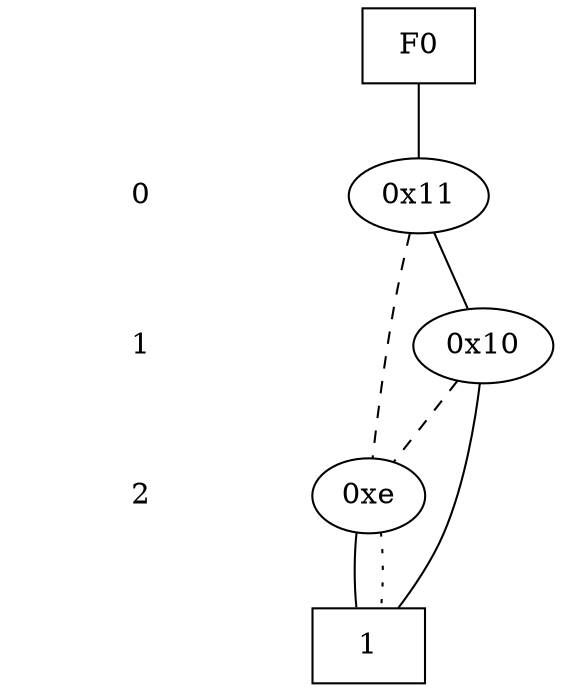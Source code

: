 digraph "DD" {
size = "7.5,10"
center = true;
edge [dir = none];
{ node [shape = plaintext];
  edge [style = invis];
  "CONST NODES" [style = invis];
" 0 " -> " 1 " -> " 2 " -> "CONST NODES"; 
}
{ rank = same; node [shape = box]; edge [style = invis];
"F0"; }
{ rank = same; " 0 ";
"0x11";
}
{ rank = same; " 1 ";
"0x10";
}
{ rank = same; " 2 ";
"0xe";
}
{ rank = same; "CONST NODES";
{ node [shape = box]; "0x8";
}
}
"F0" -> "0x11" [style = solid];
"0x11" -> "0x10";
"0x11" -> "0xe" [style = dashed];
"0x10" -> "0x8";
"0x10" -> "0xe" [style = dashed];
"0xe" -> "0x8";
"0xe" -> "0x8" [style = dotted];
"0x8" [label = "1"];
}
